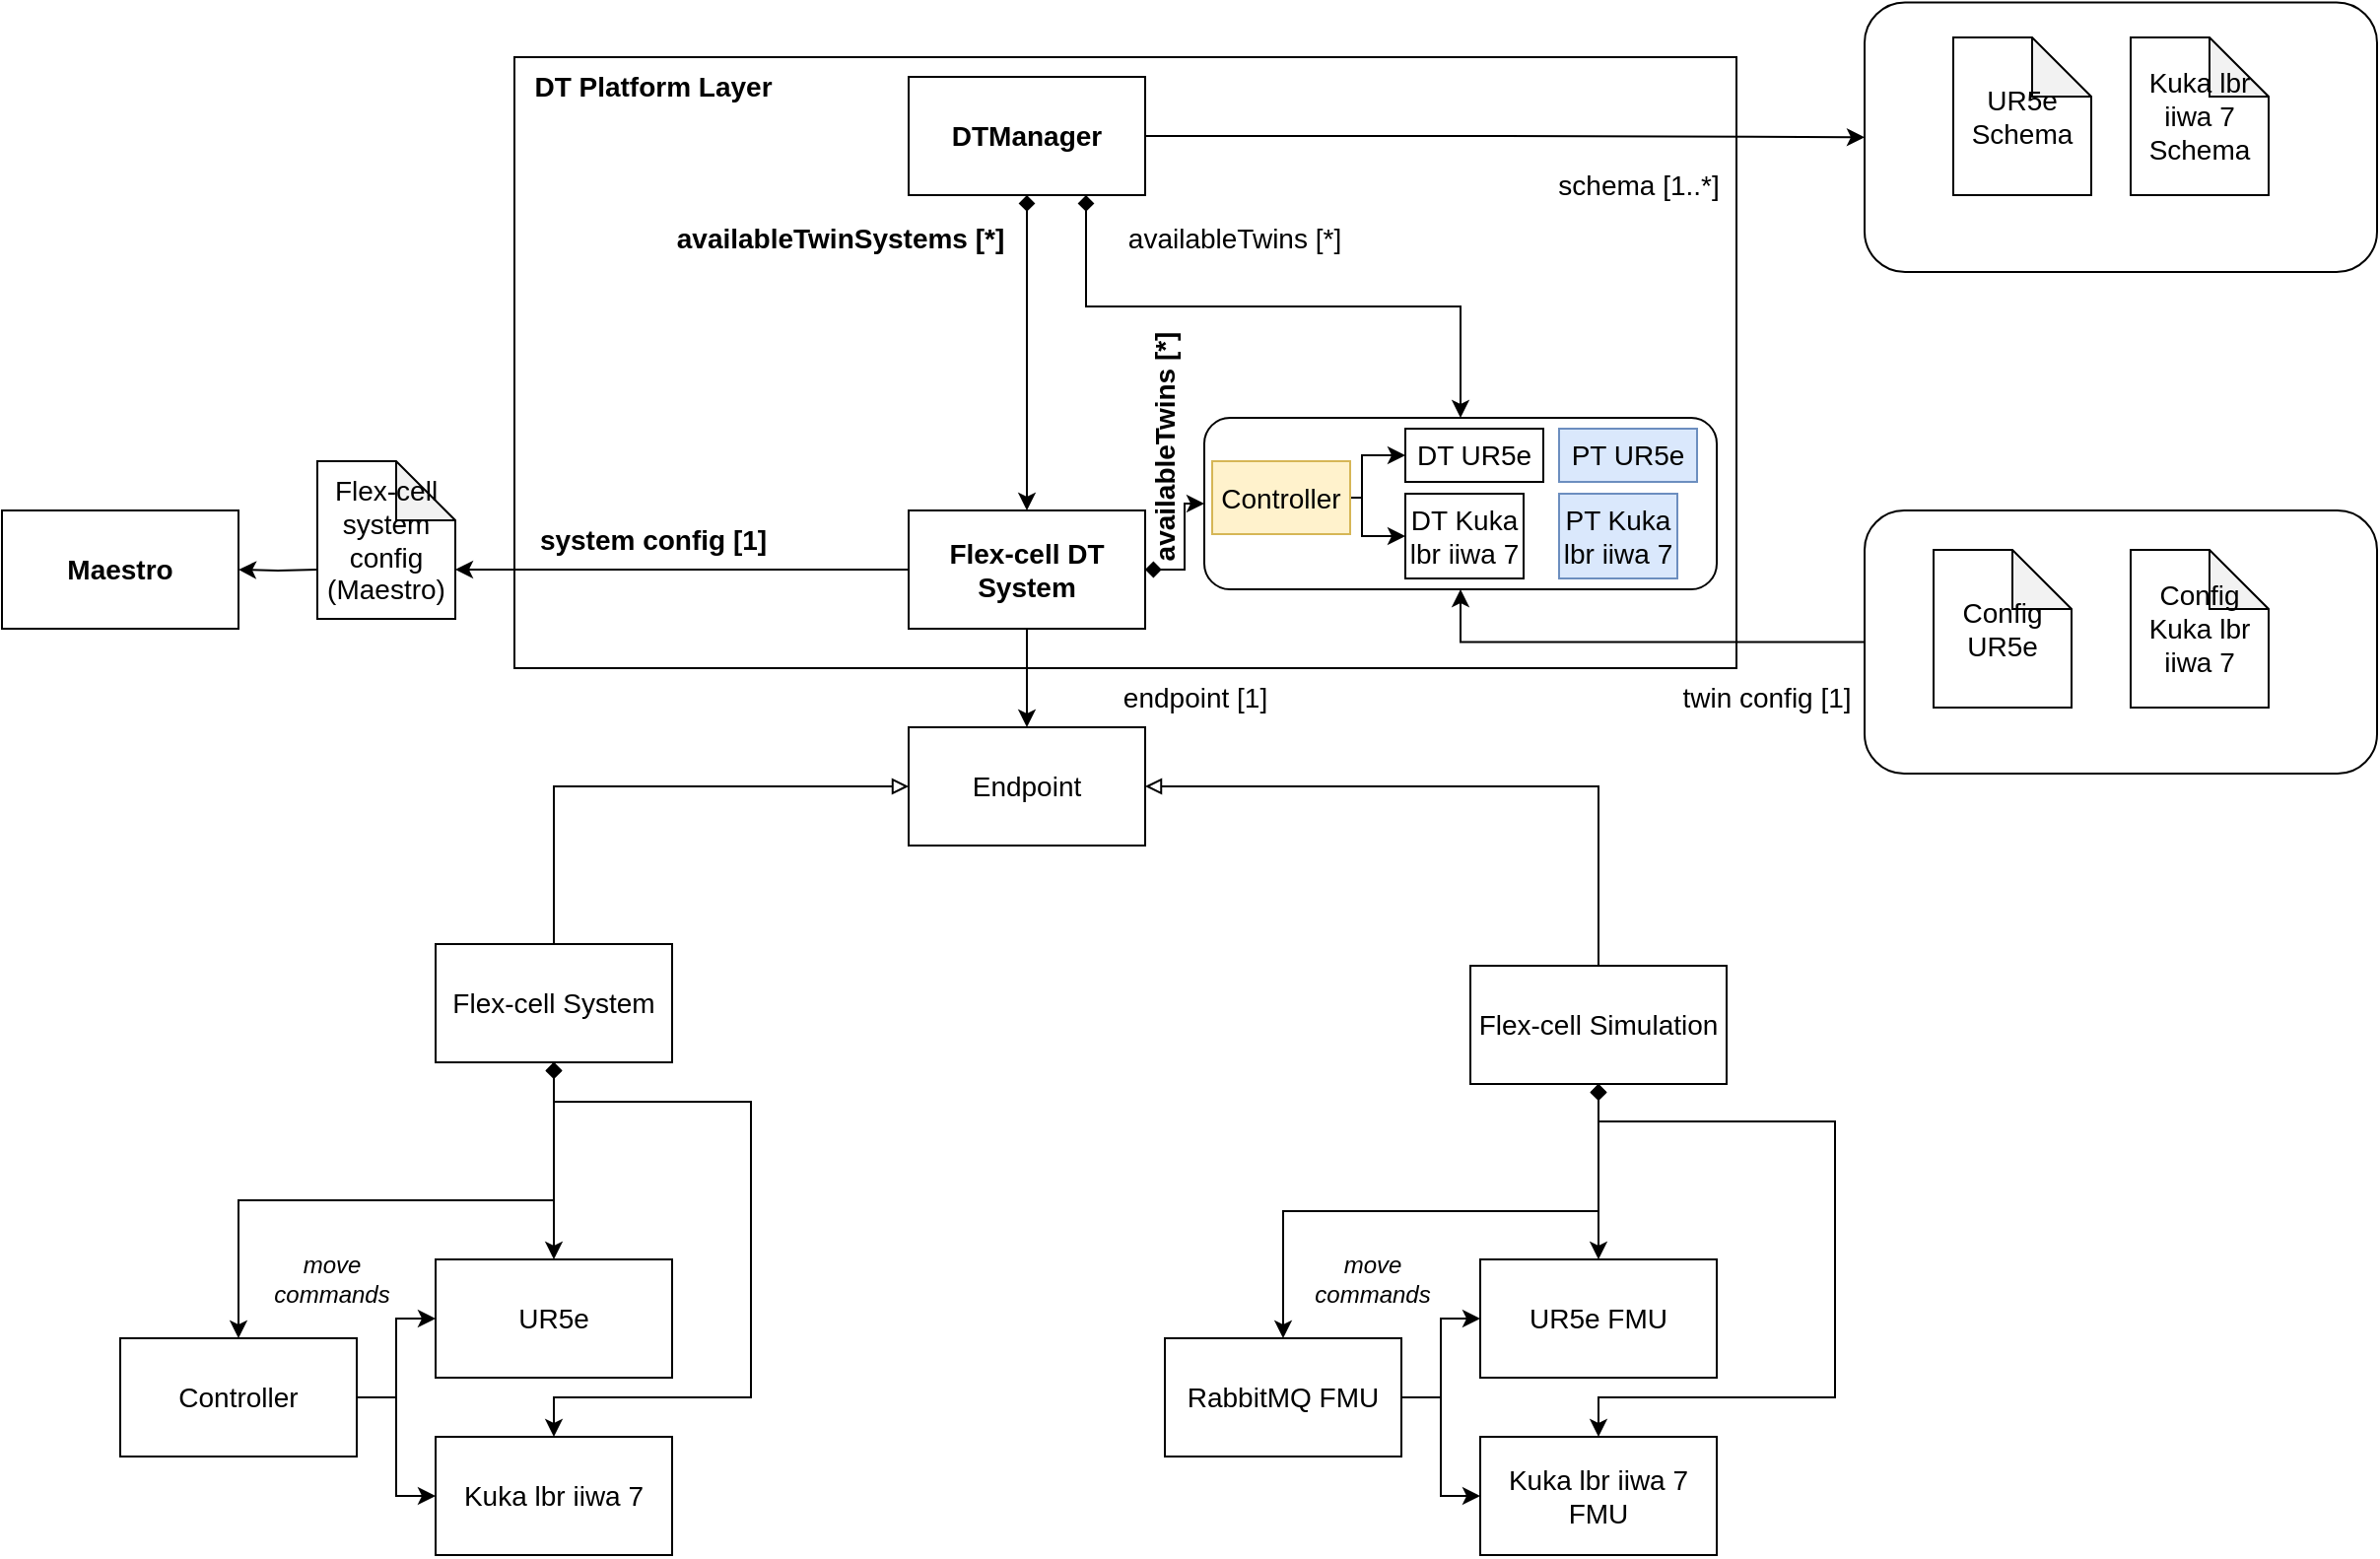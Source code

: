 <mxfile version="20.7.4" type="device"><diagram id="Cjm8qSCrPiwgVYckUNng" name="Page-1"><mxGraphModel dx="2058" dy="1188" grid="1" gridSize="10" guides="1" tooltips="1" connect="1" arrows="1" fold="1" page="1" pageScale="1" pageWidth="1700" pageHeight="1100" math="0" shadow="0"><root><mxCell id="0"/><mxCell id="1" parent="0"/><mxCell id="KInwFVDz4gnLnXxcm21E-5" value="Kuka lbr iiwa 7 FMU" style="rounded=0;whiteSpace=wrap;html=1;fontSize=14;" parent="1" vertex="1"><mxGeometry x="1200" y="1200" width="120" height="60" as="geometry"/></mxCell><mxCell id="KInwFVDz4gnLnXxcm21E-7" value="UR5e FMU" style="rounded=0;whiteSpace=wrap;html=1;fontSize=14;" parent="1" vertex="1"><mxGeometry x="1200" y="1110" width="120" height="60" as="geometry"/></mxCell><mxCell id="KInwFVDz4gnLnXxcm21E-2" value="Kuka lbr iiwa 7" style="rounded=0;whiteSpace=wrap;html=1;fontSize=14;" parent="1" vertex="1"><mxGeometry x="670" y="1200" width="120" height="60" as="geometry"/></mxCell><mxCell id="KInwFVDz4gnLnXxcm21E-1" value="UR5e" style="rounded=0;whiteSpace=wrap;html=1;fontSize=14;" parent="1" vertex="1"><mxGeometry x="670" y="1110" width="120" height="60" as="geometry"/></mxCell><mxCell id="3BO8PzLXdzQssidrguSd-16" value="" style="rounded=0;whiteSpace=wrap;html=1;fontSize=14;" parent="1" vertex="1"><mxGeometry x="710" y="500" width="620" height="310" as="geometry"/></mxCell><mxCell id="hSL2DMF3L-vUGRGNfSWv-5" style="edgeStyle=orthogonalEdgeStyle;rounded=0;orthogonalLoop=1;jettySize=auto;html=1;exitX=0.5;exitY=1;exitDx=0;exitDy=0;endArrow=classic;endFill=1;startArrow=diamond;startFill=1;fontSize=14;" parent="1" source="3BO8PzLXdzQssidrguSd-4" target="3BO8PzLXdzQssidrguSd-5" edge="1"><mxGeometry relative="1" as="geometry"/></mxCell><mxCell id="hSL2DMF3L-vUGRGNfSWv-69" style="edgeStyle=orthogonalEdgeStyle;rounded=0;orthogonalLoop=1;jettySize=auto;html=1;exitX=1;exitY=0.5;exitDx=0;exitDy=0;entryX=0;entryY=0.5;entryDx=0;entryDy=0;startArrow=none;startFill=0;endArrow=classic;endFill=1;fontSize=14;" parent="1" source="3BO8PzLXdzQssidrguSd-4" target="hSL2DMF3L-vUGRGNfSWv-62" edge="1"><mxGeometry relative="1" as="geometry"/></mxCell><mxCell id="hSL2DMF3L-vUGRGNfSWv-70" style="edgeStyle=orthogonalEdgeStyle;rounded=0;orthogonalLoop=1;jettySize=auto;html=1;exitX=0.75;exitY=1;exitDx=0;exitDy=0;entryX=0.5;entryY=0;entryDx=0;entryDy=0;startArrow=diamond;startFill=1;endArrow=classic;endFill=1;fontSize=14;" parent="1" source="3BO8PzLXdzQssidrguSd-4" target="hSL2DMF3L-vUGRGNfSWv-38" edge="1"><mxGeometry relative="1" as="geometry"/></mxCell><mxCell id="3BO8PzLXdzQssidrguSd-4" value="&lt;b&gt;DTManager&lt;/b&gt;" style="rounded=0;whiteSpace=wrap;html=1;fontSize=14;" parent="1" vertex="1"><mxGeometry x="910" y="510" width="120" height="60" as="geometry"/></mxCell><mxCell id="hSL2DMF3L-vUGRGNfSWv-7" style="edgeStyle=orthogonalEdgeStyle;rounded=0;orthogonalLoop=1;jettySize=auto;html=1;exitX=0.5;exitY=1;exitDx=0;exitDy=0;entryX=0.5;entryY=0;entryDx=0;entryDy=0;startArrow=none;startFill=0;endArrow=classic;endFill=1;fontSize=14;" parent="1" source="3BO8PzLXdzQssidrguSd-5" target="hSL2DMF3L-vUGRGNfSWv-1" edge="1"><mxGeometry relative="1" as="geometry"/></mxCell><mxCell id="hSL2DMF3L-vUGRGNfSWv-39" style="edgeStyle=orthogonalEdgeStyle;rounded=0;orthogonalLoop=1;jettySize=auto;html=1;exitX=1;exitY=0.5;exitDx=0;exitDy=0;entryX=0;entryY=0.5;entryDx=0;entryDy=0;startArrow=diamond;startFill=1;endArrow=classic;endFill=1;fontSize=14;" parent="1" source="3BO8PzLXdzQssidrguSd-5" target="hSL2DMF3L-vUGRGNfSWv-38" edge="1"><mxGeometry relative="1" as="geometry"/></mxCell><mxCell id="hSL2DMF3L-vUGRGNfSWv-68" style="edgeStyle=orthogonalEdgeStyle;rounded=0;orthogonalLoop=1;jettySize=auto;html=1;exitX=0;exitY=0.5;exitDx=0;exitDy=0;entryX=0;entryY=0;entryDx=70;entryDy=55;entryPerimeter=0;startArrow=none;startFill=0;endArrow=classic;endFill=1;fontSize=14;" parent="1" source="3BO8PzLXdzQssidrguSd-5" target="3BO8PzLXdzQssidrguSd-23" edge="1"><mxGeometry relative="1" as="geometry"/></mxCell><mxCell id="3BO8PzLXdzQssidrguSd-5" value="&lt;b&gt;Flex-cell DT System&lt;/b&gt;" style="rounded=0;whiteSpace=wrap;html=1;fontSize=14;" parent="1" vertex="1"><mxGeometry x="910" y="730" width="120" height="60" as="geometry"/></mxCell><mxCell id="IoOIY3a1Tqll5n2t1SFT-1" style="edgeStyle=orthogonalEdgeStyle;rounded=0;orthogonalLoop=1;jettySize=auto;html=1;exitX=1;exitY=0.5;exitDx=0;exitDy=0;entryX=0;entryY=0.5;entryDx=0;entryDy=0;" parent="1" source="3BO8PzLXdzQssidrguSd-7" target="KInwFVDz4gnLnXxcm21E-1" edge="1"><mxGeometry relative="1" as="geometry"/></mxCell><mxCell id="IoOIY3a1Tqll5n2t1SFT-2" style="edgeStyle=orthogonalEdgeStyle;rounded=0;orthogonalLoop=1;jettySize=auto;html=1;exitX=1;exitY=0.5;exitDx=0;exitDy=0;entryX=0;entryY=0.5;entryDx=0;entryDy=0;" parent="1" source="3BO8PzLXdzQssidrguSd-7" target="KInwFVDz4gnLnXxcm21E-2" edge="1"><mxGeometry relative="1" as="geometry"/></mxCell><mxCell id="3BO8PzLXdzQssidrguSd-7" value="Controller" style="rounded=0;whiteSpace=wrap;html=1;fontSize=14;" parent="1" vertex="1"><mxGeometry x="510" y="1150" width="120" height="60" as="geometry"/></mxCell><mxCell id="IoOIY3a1Tqll5n2t1SFT-3" style="edgeStyle=orthogonalEdgeStyle;rounded=0;orthogonalLoop=1;jettySize=auto;html=1;exitX=1;exitY=0.5;exitDx=0;exitDy=0;entryX=0;entryY=0.5;entryDx=0;entryDy=0;" parent="1" source="3BO8PzLXdzQssidrguSd-8" target="KInwFVDz4gnLnXxcm21E-5" edge="1"><mxGeometry relative="1" as="geometry"/></mxCell><mxCell id="IoOIY3a1Tqll5n2t1SFT-4" style="edgeStyle=orthogonalEdgeStyle;rounded=0;orthogonalLoop=1;jettySize=auto;html=1;exitX=1;exitY=0.5;exitDx=0;exitDy=0;entryX=0;entryY=0.5;entryDx=0;entryDy=0;" parent="1" source="3BO8PzLXdzQssidrguSd-8" target="KInwFVDz4gnLnXxcm21E-7" edge="1"><mxGeometry relative="1" as="geometry"/></mxCell><mxCell id="3BO8PzLXdzQssidrguSd-8" value="RabbitMQ FMU" style="rounded=0;whiteSpace=wrap;html=1;fontSize=14;" parent="1" vertex="1"><mxGeometry x="1040" y="1150" width="120" height="60" as="geometry"/></mxCell><mxCell id="3BO8PzLXdzQssidrguSd-17" value="DT Platform Layer" style="text;html=1;align=center;verticalAlign=middle;resizable=0;points=[];autosize=1;strokeColor=none;fillColor=none;fontStyle=1;fontSize=14;" parent="1" vertex="1"><mxGeometry x="710" y="500" width="140" height="30" as="geometry"/></mxCell><mxCell id="yE_7Dwp8smcz_nok-SbW-2" style="edgeStyle=orthogonalEdgeStyle;rounded=0;orthogonalLoop=1;jettySize=auto;html=1;entryX=1;entryY=0.5;entryDx=0;entryDy=0;" edge="1" parent="1" target="yE_7Dwp8smcz_nok-SbW-1"><mxGeometry relative="1" as="geometry"><mxPoint x="610" y="760" as="sourcePoint"/></mxGeometry></mxCell><mxCell id="3BO8PzLXdzQssidrguSd-23" value="Flex-cell system config (Maestro)" style="shape=note;whiteSpace=wrap;html=1;backgroundOutline=1;darkOpacity=0.05;fontSize=14;" parent="1" vertex="1"><mxGeometry x="610" y="705" width="70" height="80" as="geometry"/></mxCell><mxCell id="hSL2DMF3L-vUGRGNfSWv-1" value="Endpoint" style="rounded=0;whiteSpace=wrap;html=1;fontSize=14;" parent="1" vertex="1"><mxGeometry x="910" y="840" width="120" height="60" as="geometry"/></mxCell><mxCell id="hSL2DMF3L-vUGRGNfSWv-9" style="edgeStyle=orthogonalEdgeStyle;rounded=0;orthogonalLoop=1;jettySize=auto;html=1;exitX=0.5;exitY=0;exitDx=0;exitDy=0;entryX=0;entryY=0.5;entryDx=0;entryDy=0;startArrow=none;startFill=0;endArrow=block;endFill=0;fontSize=14;" parent="1" source="hSL2DMF3L-vUGRGNfSWv-8" target="hSL2DMF3L-vUGRGNfSWv-1" edge="1"><mxGeometry relative="1" as="geometry"/></mxCell><mxCell id="hSL2DMF3L-vUGRGNfSWv-10" style="edgeStyle=orthogonalEdgeStyle;rounded=0;orthogonalLoop=1;jettySize=auto;html=1;exitX=0.5;exitY=1;exitDx=0;exitDy=0;entryX=0.5;entryY=0;entryDx=0;entryDy=0;startArrow=diamond;startFill=1;endArrow=classic;endFill=1;fontSize=14;" parent="1" source="hSL2DMF3L-vUGRGNfSWv-8" target="3BO8PzLXdzQssidrguSd-7" edge="1"><mxGeometry relative="1" as="geometry"/></mxCell><mxCell id="hSL2DMF3L-vUGRGNfSWv-11" style="edgeStyle=orthogonalEdgeStyle;rounded=0;orthogonalLoop=1;jettySize=auto;html=1;exitX=0.5;exitY=1;exitDx=0;exitDy=0;entryX=0.5;entryY=0;entryDx=0;entryDy=0;startArrow=diamond;startFill=1;endArrow=classic;endFill=1;fontSize=14;" parent="1" source="hSL2DMF3L-vUGRGNfSWv-8" target="KInwFVDz4gnLnXxcm21E-1" edge="1"><mxGeometry relative="1" as="geometry"/></mxCell><mxCell id="hSL2DMF3L-vUGRGNfSWv-13" style="edgeStyle=orthogonalEdgeStyle;rounded=0;orthogonalLoop=1;jettySize=auto;html=1;exitX=0.5;exitY=1;exitDx=0;exitDy=0;entryX=0.5;entryY=0;entryDx=0;entryDy=0;startArrow=diamond;startFill=1;endArrow=classic;endFill=1;fontSize=14;" parent="1" source="hSL2DMF3L-vUGRGNfSWv-8" target="KInwFVDz4gnLnXxcm21E-2" edge="1"><mxGeometry relative="1" as="geometry"><Array as="points"><mxPoint x="730" y="1030"/><mxPoint x="830" y="1030"/><mxPoint x="830" y="1180"/><mxPoint x="730" y="1180"/></Array></mxGeometry></mxCell><mxCell id="hSL2DMF3L-vUGRGNfSWv-8" value="Flex-cell System" style="rounded=0;whiteSpace=wrap;html=1;fontSize=14;" parent="1" vertex="1"><mxGeometry x="670" y="950" width="120" height="60" as="geometry"/></mxCell><mxCell id="hSL2DMF3L-vUGRGNfSWv-16" style="edgeStyle=orthogonalEdgeStyle;rounded=0;orthogonalLoop=1;jettySize=auto;html=1;exitX=0.5;exitY=1;exitDx=0;exitDy=0;entryX=0.5;entryY=0;entryDx=0;entryDy=0;startArrow=diamond;startFill=1;endArrow=classic;endFill=1;fontSize=14;" parent="1" source="hSL2DMF3L-vUGRGNfSWv-14" target="3BO8PzLXdzQssidrguSd-8" edge="1"><mxGeometry relative="1" as="geometry"/></mxCell><mxCell id="hSL2DMF3L-vUGRGNfSWv-17" style="edgeStyle=orthogonalEdgeStyle;rounded=0;orthogonalLoop=1;jettySize=auto;html=1;exitX=0.5;exitY=1;exitDx=0;exitDy=0;entryX=0.5;entryY=0;entryDx=0;entryDy=0;startArrow=diamond;startFill=1;endArrow=classic;endFill=1;fontSize=14;" parent="1" source="hSL2DMF3L-vUGRGNfSWv-14" target="KInwFVDz4gnLnXxcm21E-7" edge="1"><mxGeometry relative="1" as="geometry"/></mxCell><mxCell id="hSL2DMF3L-vUGRGNfSWv-18" style="edgeStyle=orthogonalEdgeStyle;rounded=0;orthogonalLoop=1;jettySize=auto;html=1;exitX=0.5;exitY=1;exitDx=0;exitDy=0;entryX=0.5;entryY=0;entryDx=0;entryDy=0;startArrow=diamond;startFill=1;endArrow=classic;endFill=1;fontSize=14;" parent="1" source="hSL2DMF3L-vUGRGNfSWv-14" target="KInwFVDz4gnLnXxcm21E-5" edge="1"><mxGeometry relative="1" as="geometry"><Array as="points"><mxPoint x="1260" y="1040"/><mxPoint x="1380" y="1040"/><mxPoint x="1380" y="1180"/><mxPoint x="1260" y="1180"/></Array></mxGeometry></mxCell><mxCell id="hSL2DMF3L-vUGRGNfSWv-40" value="" style="group;fontSize=14;" parent="1" vertex="1" connectable="0"><mxGeometry x="1060" y="683" width="260" height="87" as="geometry"/></mxCell><mxCell id="hSL2DMF3L-vUGRGNfSWv-38" value="" style="rounded=1;whiteSpace=wrap;html=1;fillColor=none;fontSize=14;" parent="hSL2DMF3L-vUGRGNfSWv-40" vertex="1"><mxGeometry width="260" height="87" as="geometry"/></mxCell><mxCell id="hSL2DMF3L-vUGRGNfSWv-29" value="DT Kuka lbr iiwa 7" style="rounded=0;whiteSpace=wrap;html=1;fontSize=14;" parent="hSL2DMF3L-vUGRGNfSWv-40" vertex="1"><mxGeometry x="102" y="38.5" width="60" height="43" as="geometry"/></mxCell><mxCell id="hSL2DMF3L-vUGRGNfSWv-31" value="DT UR5e" style="rounded=0;whiteSpace=wrap;html=1;fontSize=14;" parent="hSL2DMF3L-vUGRGNfSWv-40" vertex="1"><mxGeometry x="102" y="5.5" width="70" height="27" as="geometry"/></mxCell><mxCell id="IoOIY3a1Tqll5n2t1SFT-6" style="edgeStyle=orthogonalEdgeStyle;rounded=0;orthogonalLoop=1;jettySize=auto;html=1;exitX=1;exitY=0.5;exitDx=0;exitDy=0;entryX=0;entryY=0.5;entryDx=0;entryDy=0;" parent="hSL2DMF3L-vUGRGNfSWv-40" source="hSL2DMF3L-vUGRGNfSWv-33" target="hSL2DMF3L-vUGRGNfSWv-29" edge="1"><mxGeometry relative="1" as="geometry"><Array as="points"><mxPoint x="80" y="41"/><mxPoint x="80" y="60"/></Array></mxGeometry></mxCell><mxCell id="IoOIY3a1Tqll5n2t1SFT-7" style="edgeStyle=orthogonalEdgeStyle;rounded=0;orthogonalLoop=1;jettySize=auto;html=1;exitX=1;exitY=0.5;exitDx=0;exitDy=0;entryX=0;entryY=0.5;entryDx=0;entryDy=0;" parent="hSL2DMF3L-vUGRGNfSWv-40" source="hSL2DMF3L-vUGRGNfSWv-33" target="hSL2DMF3L-vUGRGNfSWv-31" edge="1"><mxGeometry relative="1" as="geometry"><Array as="points"><mxPoint x="80" y="41"/><mxPoint x="80" y="19"/></Array></mxGeometry></mxCell><mxCell id="hSL2DMF3L-vUGRGNfSWv-33" value="Controller" style="rounded=0;whiteSpace=wrap;html=1;fontSize=14;fillColor=#fff2cc;strokeColor=#d6b656;" parent="hSL2DMF3L-vUGRGNfSWv-40" vertex="1"><mxGeometry x="4" y="22" width="70" height="37" as="geometry"/></mxCell><mxCell id="7V4oXuxhd5VfY27O6YXa-1" value="PT UR5e" style="rounded=0;whiteSpace=wrap;html=1;fontSize=14;fillColor=#dae8fc;strokeColor=#6c8ebf;" parent="hSL2DMF3L-vUGRGNfSWv-40" vertex="1"><mxGeometry x="180" y="5.5" width="70" height="27" as="geometry"/></mxCell><mxCell id="7V4oXuxhd5VfY27O6YXa-3" value="PT Kuka lbr iiwa 7" style="rounded=0;whiteSpace=wrap;html=1;fontSize=14;fillColor=#dae8fc;strokeColor=#6c8ebf;" parent="hSL2DMF3L-vUGRGNfSWv-40" vertex="1"><mxGeometry x="180" y="38.5" width="60" height="43" as="geometry"/></mxCell><mxCell id="hSL2DMF3L-vUGRGNfSWv-19" style="edgeStyle=orthogonalEdgeStyle;rounded=0;orthogonalLoop=1;jettySize=auto;html=1;exitX=0.5;exitY=0;exitDx=0;exitDy=0;entryX=1;entryY=0.5;entryDx=0;entryDy=0;startArrow=none;startFill=0;endArrow=block;endFill=0;fontSize=14;" parent="1" source="hSL2DMF3L-vUGRGNfSWv-14" target="hSL2DMF3L-vUGRGNfSWv-1" edge="1"><mxGeometry relative="1" as="geometry"/></mxCell><mxCell id="hSL2DMF3L-vUGRGNfSWv-14" value="Flex-cell Simulation" style="rounded=0;whiteSpace=wrap;html=1;fontSize=14;" parent="1" vertex="1"><mxGeometry x="1195" y="961" width="130" height="60" as="geometry"/></mxCell><mxCell id="hSL2DMF3L-vUGRGNfSWv-58" style="edgeStyle=orthogonalEdgeStyle;rounded=0;orthogonalLoop=1;jettySize=auto;html=1;exitX=0;exitY=0.5;exitDx=0;exitDy=0;entryX=0.5;entryY=1;entryDx=0;entryDy=0;startArrow=none;startFill=0;endArrow=classic;endFill=1;fontSize=14;" parent="1" source="hSL2DMF3L-vUGRGNfSWv-49" target="hSL2DMF3L-vUGRGNfSWv-38" edge="1"><mxGeometry relative="1" as="geometry"/></mxCell><mxCell id="hSL2DMF3L-vUGRGNfSWv-60" value="" style="group;fontSize=14;" parent="1" vertex="1" connectable="0"><mxGeometry x="1395" y="730" width="260" height="133.5" as="geometry"/></mxCell><mxCell id="hSL2DMF3L-vUGRGNfSWv-48" value="" style="group;fontSize=14;" parent="hSL2DMF3L-vUGRGNfSWv-60" vertex="1" connectable="0"><mxGeometry width="260" height="133.5" as="geometry"/></mxCell><mxCell id="hSL2DMF3L-vUGRGNfSWv-49" value="" style="rounded=1;whiteSpace=wrap;html=1;fillColor=none;fontSize=14;" parent="hSL2DMF3L-vUGRGNfSWv-48" vertex="1"><mxGeometry width="260" height="133.5" as="geometry"/></mxCell><mxCell id="hSL2DMF3L-vUGRGNfSWv-50" style="edgeStyle=orthogonalEdgeStyle;rounded=0;orthogonalLoop=1;jettySize=auto;html=1;exitX=0;exitY=0.5;exitDx=0;exitDy=0;entryX=1;entryY=0.5;entryDx=0;entryDy=0;startArrow=none;startFill=0;endArrow=classic;endFill=1;" parent="hSL2DMF3L-vUGRGNfSWv-48" edge="1"><mxGeometry relative="1" as="geometry"><mxPoint x="170" y="72.121" as="targetPoint"/></mxGeometry></mxCell><mxCell id="hSL2DMF3L-vUGRGNfSWv-52" style="edgeStyle=orthogonalEdgeStyle;rounded=0;orthogonalLoop=1;jettySize=auto;html=1;exitX=1;exitY=0.75;exitDx=0;exitDy=0;entryX=0;entryY=0.75;entryDx=0;entryDy=0;startArrow=none;startFill=0;endArrow=classic;endFill=1;" parent="hSL2DMF3L-vUGRGNfSWv-48" edge="1"><mxGeometry relative="1" as="geometry"><mxPoint x="170" y="95.138" as="sourcePoint"/></mxGeometry></mxCell><mxCell id="hSL2DMF3L-vUGRGNfSWv-53" style="edgeStyle=orthogonalEdgeStyle;rounded=0;orthogonalLoop=1;jettySize=auto;html=1;exitX=0;exitY=0.5;exitDx=0;exitDy=0;entryX=1;entryY=0.5;entryDx=0;entryDy=0;startArrow=none;startFill=0;endArrow=classic;endFill=1;" parent="hSL2DMF3L-vUGRGNfSWv-48" edge="1"><mxGeometry relative="1" as="geometry"><mxPoint x="100" y="72.121" as="sourcePoint"/></mxGeometry></mxCell><mxCell id="KInwFVDz4gnLnXxcm21E-21" value="Config Kuka lbr iiwa 7" style="shape=note;whiteSpace=wrap;html=1;backgroundOutline=1;darkOpacity=0.05;fontSize=14;" parent="hSL2DMF3L-vUGRGNfSWv-48" vertex="1"><mxGeometry x="135" y="20" width="70" height="80" as="geometry"/></mxCell><mxCell id="3BO8PzLXdzQssidrguSd-19" value="Config&lt;br style=&quot;font-size: 14px;&quot;&gt;UR5e" style="shape=note;whiteSpace=wrap;html=1;backgroundOutline=1;darkOpacity=0.05;fontSize=14;" parent="hSL2DMF3L-vUGRGNfSWv-48" vertex="1"><mxGeometry x="35" y="20" width="70" height="80" as="geometry"/></mxCell><mxCell id="hSL2DMF3L-vUGRGNfSWv-71" value="availableTwins [*]" style="text;html=1;align=center;verticalAlign=middle;resizable=0;points=[];autosize=1;strokeColor=none;fillColor=none;fontSize=14;" parent="1" vertex="1"><mxGeometry x="1010" y="576.75" width="130" height="30" as="geometry"/></mxCell><mxCell id="hSL2DMF3L-vUGRGNfSWv-72" value="availableTwinSystems [*]" style="text;html=1;align=center;verticalAlign=middle;resizable=0;points=[];autosize=1;fontSize=14;fontStyle=1" parent="1" vertex="1"><mxGeometry x="780" y="576.75" width="190" height="30" as="geometry"/></mxCell><mxCell id="hSL2DMF3L-vUGRGNfSWv-73" value="endpoint [1]" style="text;html=1;align=center;verticalAlign=middle;resizable=0;points=[];autosize=1;strokeColor=none;fillColor=none;fontSize=14;" parent="1" vertex="1"><mxGeometry x="1005" y="810" width="100" height="30" as="geometry"/></mxCell><mxCell id="hSL2DMF3L-vUGRGNfSWv-75" value="twin config [1]" style="text;html=1;align=center;verticalAlign=middle;resizable=0;points=[];autosize=1;strokeColor=none;fillColor=none;fontSize=14;" parent="1" vertex="1"><mxGeometry x="1290" y="810" width="110" height="30" as="geometry"/></mxCell><mxCell id="hSL2DMF3L-vUGRGNfSWv-76" value="schema [1..*]" style="text;html=1;align=center;verticalAlign=middle;resizable=0;points=[];autosize=1;strokeColor=none;fillColor=none;fontSize=14;" parent="1" vertex="1"><mxGeometry x="1225" y="550" width="110" height="30" as="geometry"/></mxCell><mxCell id="hSL2DMF3L-vUGRGNfSWv-77" value="system config [1]" style="text;html=1;align=center;verticalAlign=middle;resizable=0;points=[];autosize=1;fontSize=14;fontStyle=1" parent="1" vertex="1"><mxGeometry x="710" y="730" width="140" height="30" as="geometry"/></mxCell><mxCell id="hSL2DMF3L-vUGRGNfSWv-63" style="edgeStyle=orthogonalEdgeStyle;rounded=0;orthogonalLoop=1;jettySize=auto;html=1;exitX=0;exitY=0.5;exitDx=0;exitDy=0;entryX=1;entryY=0.5;entryDx=0;entryDy=0;startArrow=none;startFill=0;endArrow=classic;endFill=1;" parent="1" edge="1"><mxGeometry relative="1" as="geometry"><mxPoint x="1565" y="545.371" as="targetPoint"/></mxGeometry></mxCell><mxCell id="hSL2DMF3L-vUGRGNfSWv-64" style="edgeStyle=orthogonalEdgeStyle;rounded=0;orthogonalLoop=1;jettySize=auto;html=1;exitX=1;exitY=0.75;exitDx=0;exitDy=0;entryX=0;entryY=0.75;entryDx=0;entryDy=0;startArrow=none;startFill=0;endArrow=classic;endFill=1;" parent="1" edge="1"><mxGeometry relative="1" as="geometry"><mxPoint x="1565" y="568.388" as="sourcePoint"/></mxGeometry></mxCell><mxCell id="hSL2DMF3L-vUGRGNfSWv-65" style="edgeStyle=orthogonalEdgeStyle;rounded=0;orthogonalLoop=1;jettySize=auto;html=1;exitX=0;exitY=0.5;exitDx=0;exitDy=0;entryX=1;entryY=0.5;entryDx=0;entryDy=0;startArrow=none;startFill=0;endArrow=classic;endFill=1;" parent="1" edge="1"><mxGeometry relative="1" as="geometry"><mxPoint x="1495" y="545.371" as="sourcePoint"/></mxGeometry></mxCell><mxCell id="68tAiecnPprUsMKQlzlR-11" value="" style="group" parent="1" vertex="1" connectable="0"><mxGeometry x="1395" y="472.25" width="260" height="136.75" as="geometry"/></mxCell><mxCell id="hSL2DMF3L-vUGRGNfSWv-62" value="" style="rounded=1;whiteSpace=wrap;html=1;fillColor=none;fontSize=14;container=0;" parent="68tAiecnPprUsMKQlzlR-11" vertex="1"><mxGeometry width="260" height="136.75" as="geometry"/></mxCell><mxCell id="IoOIY3a1Tqll5n2t1SFT-8" value="Kuka lbr iiwa 7 Schema" style="shape=note;whiteSpace=wrap;html=1;backgroundOutline=1;darkOpacity=0.05;fontSize=14;container=0;" parent="68tAiecnPprUsMKQlzlR-11" vertex="1"><mxGeometry x="135" y="17.75" width="70" height="80" as="geometry"/></mxCell><mxCell id="3BO8PzLXdzQssidrguSd-21" value="UR5e Schema" style="shape=note;whiteSpace=wrap;html=1;backgroundOutline=1;darkOpacity=0.05;fontSize=14;container=0;" parent="68tAiecnPprUsMKQlzlR-11" vertex="1"><mxGeometry x="45" y="17.75" width="70" height="80" as="geometry"/></mxCell><mxCell id="68tAiecnPprUsMKQlzlR-12" value="availableTwins [*]" style="text;html=1;align=center;verticalAlign=middle;resizable=0;points=[];autosize=1;fontSize=14;fontStyle=1;rotation=-90;" parent="1" vertex="1"><mxGeometry x="970" y="683" width="140" height="30" as="geometry"/></mxCell><mxCell id="rIGkauMd7SFI6ywlXBsZ-1" value="move&lt;br&gt;commands" style="text;html=1;align=center;verticalAlign=middle;resizable=0;points=[];autosize=1;strokeColor=none;fillColor=none;fontStyle=2" parent="1" vertex="1"><mxGeometry x="1105" y="1100" width="80" height="40" as="geometry"/></mxCell><mxCell id="rIGkauMd7SFI6ywlXBsZ-2" value="move&lt;br&gt;commands" style="text;html=1;align=center;verticalAlign=middle;resizable=0;points=[];autosize=1;strokeColor=none;fillColor=none;fontStyle=2" parent="1" vertex="1"><mxGeometry x="577" y="1100" width="80" height="40" as="geometry"/></mxCell><mxCell id="yE_7Dwp8smcz_nok-SbW-1" value="&lt;b&gt;Maestro&lt;/b&gt;" style="rounded=0;whiteSpace=wrap;html=1;fontSize=14;" vertex="1" parent="1"><mxGeometry x="450" y="730" width="120" height="60" as="geometry"/></mxCell></root></mxGraphModel></diagram></mxfile>
